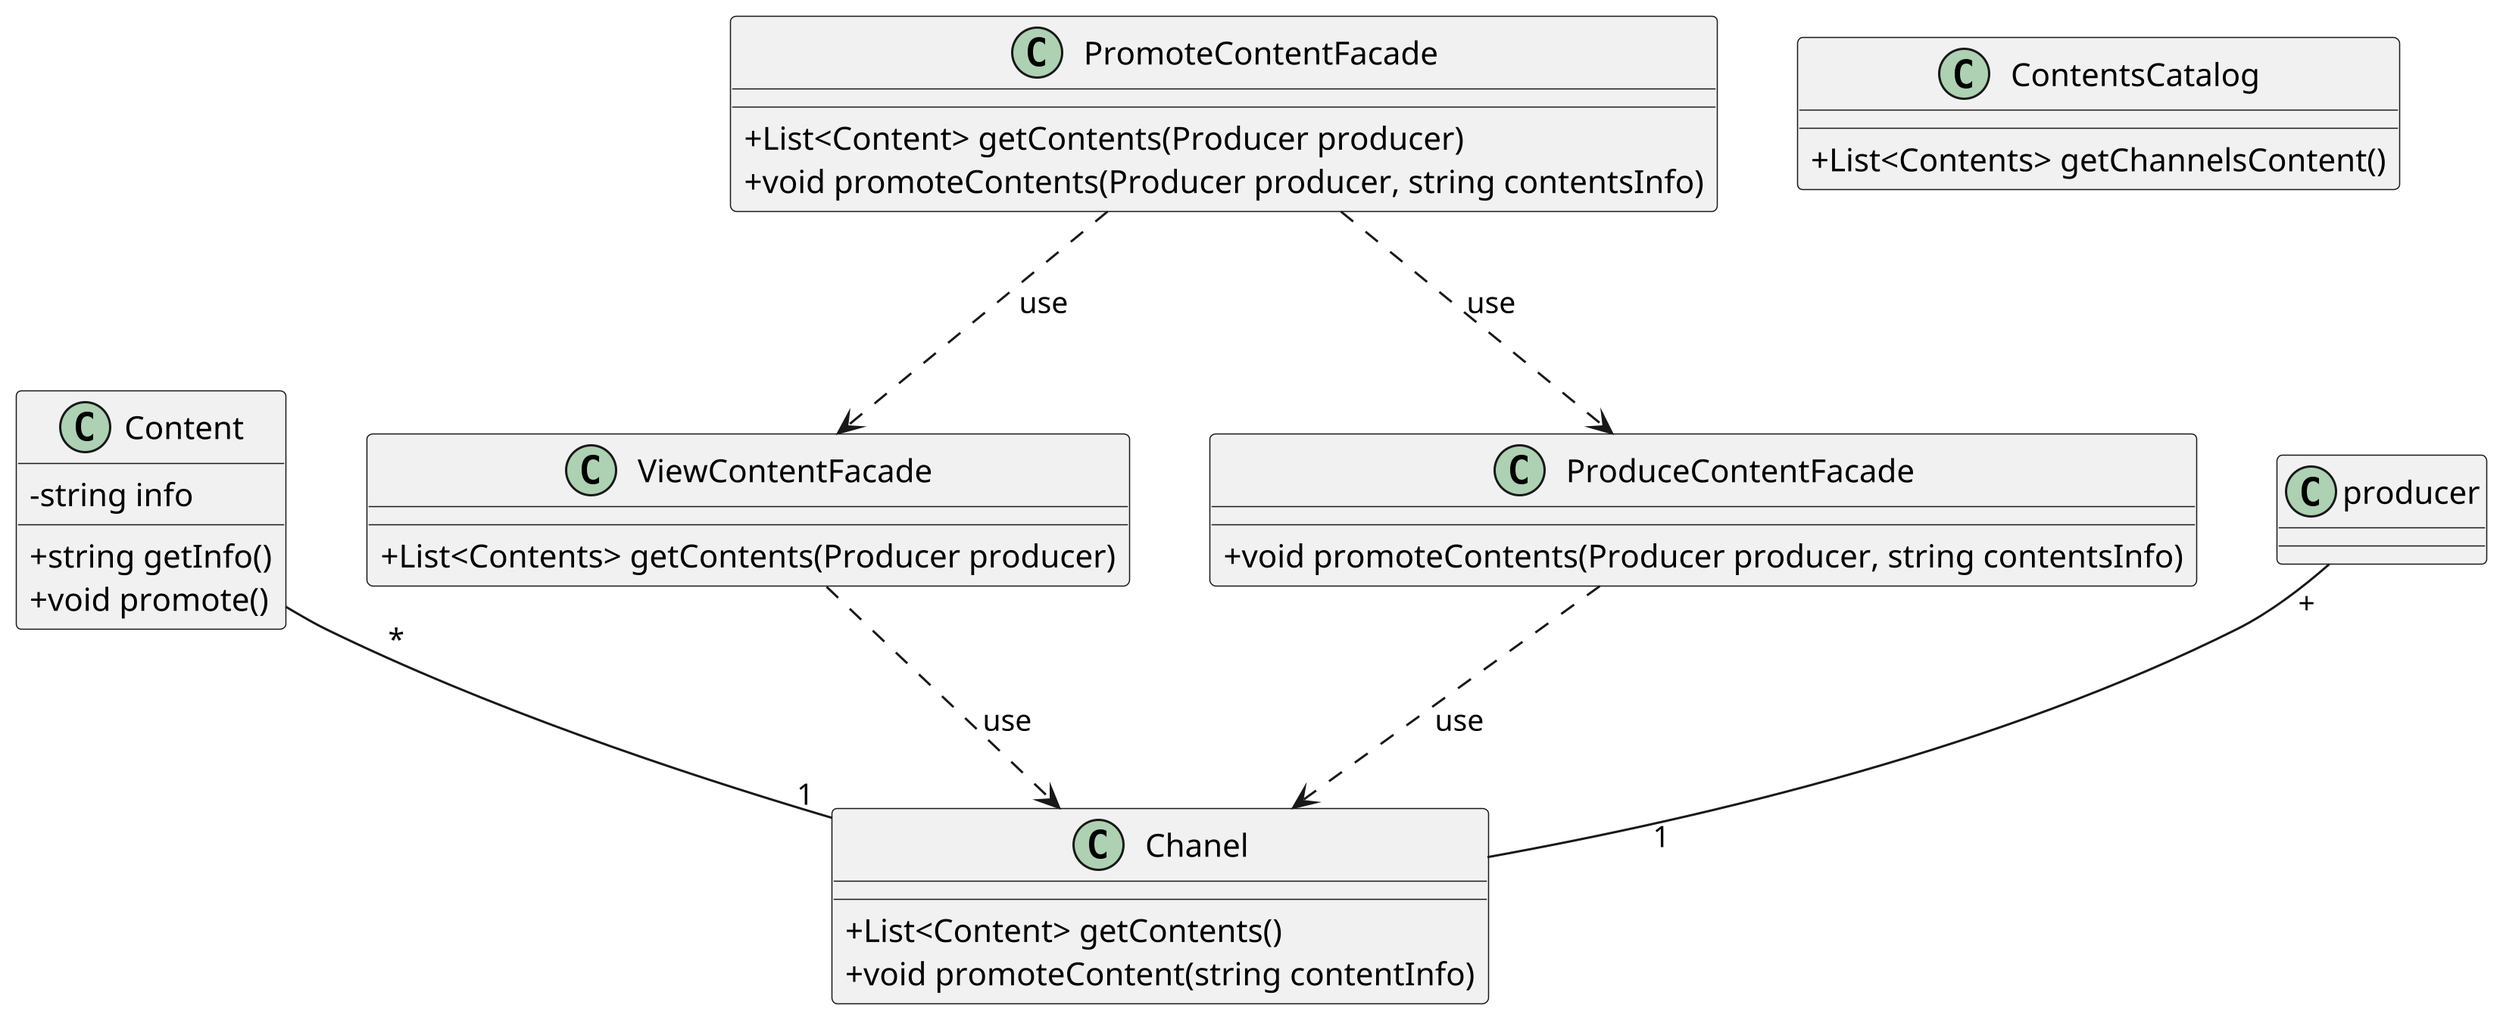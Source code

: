 @startuml promote_content


scale 3
skinparam DefaultFontName B Nazanin
skinparam ArrowMessageAlignment right
skinparam classAttributeIconSize 0

class "Chanel" as chanel {
    +List<Content> getContents()
    +void promoteContent(string contentInfo)
}

class Content {
    -string info
    +string getInfo()
    +void promote()
}

class PromoteContentFacade {
    +List<Content> getContents(Producer producer)
    +void promoteContents(Producer producer, string contentsInfo)
}

class ViewContentFacade {
    +List<Contents> getContents(Producer producer)
}

class ProduceContentFacade {
    +void promoteContents(Producer producer, string contentsInfo)
}

class ContentsCatalog {
    +List<Contents> getChannelsContent()
}



Content "           *" -- "1" chanel
producer "+" -- "                   1" chanel
PromoteContentFacade ..> ViewContentFacade :use
PromoteContentFacade ..> ProduceContentFacade :use
ViewContentFacade ..> chanel :use
ProduceContentFacade ..> chanel :use
@enduml
